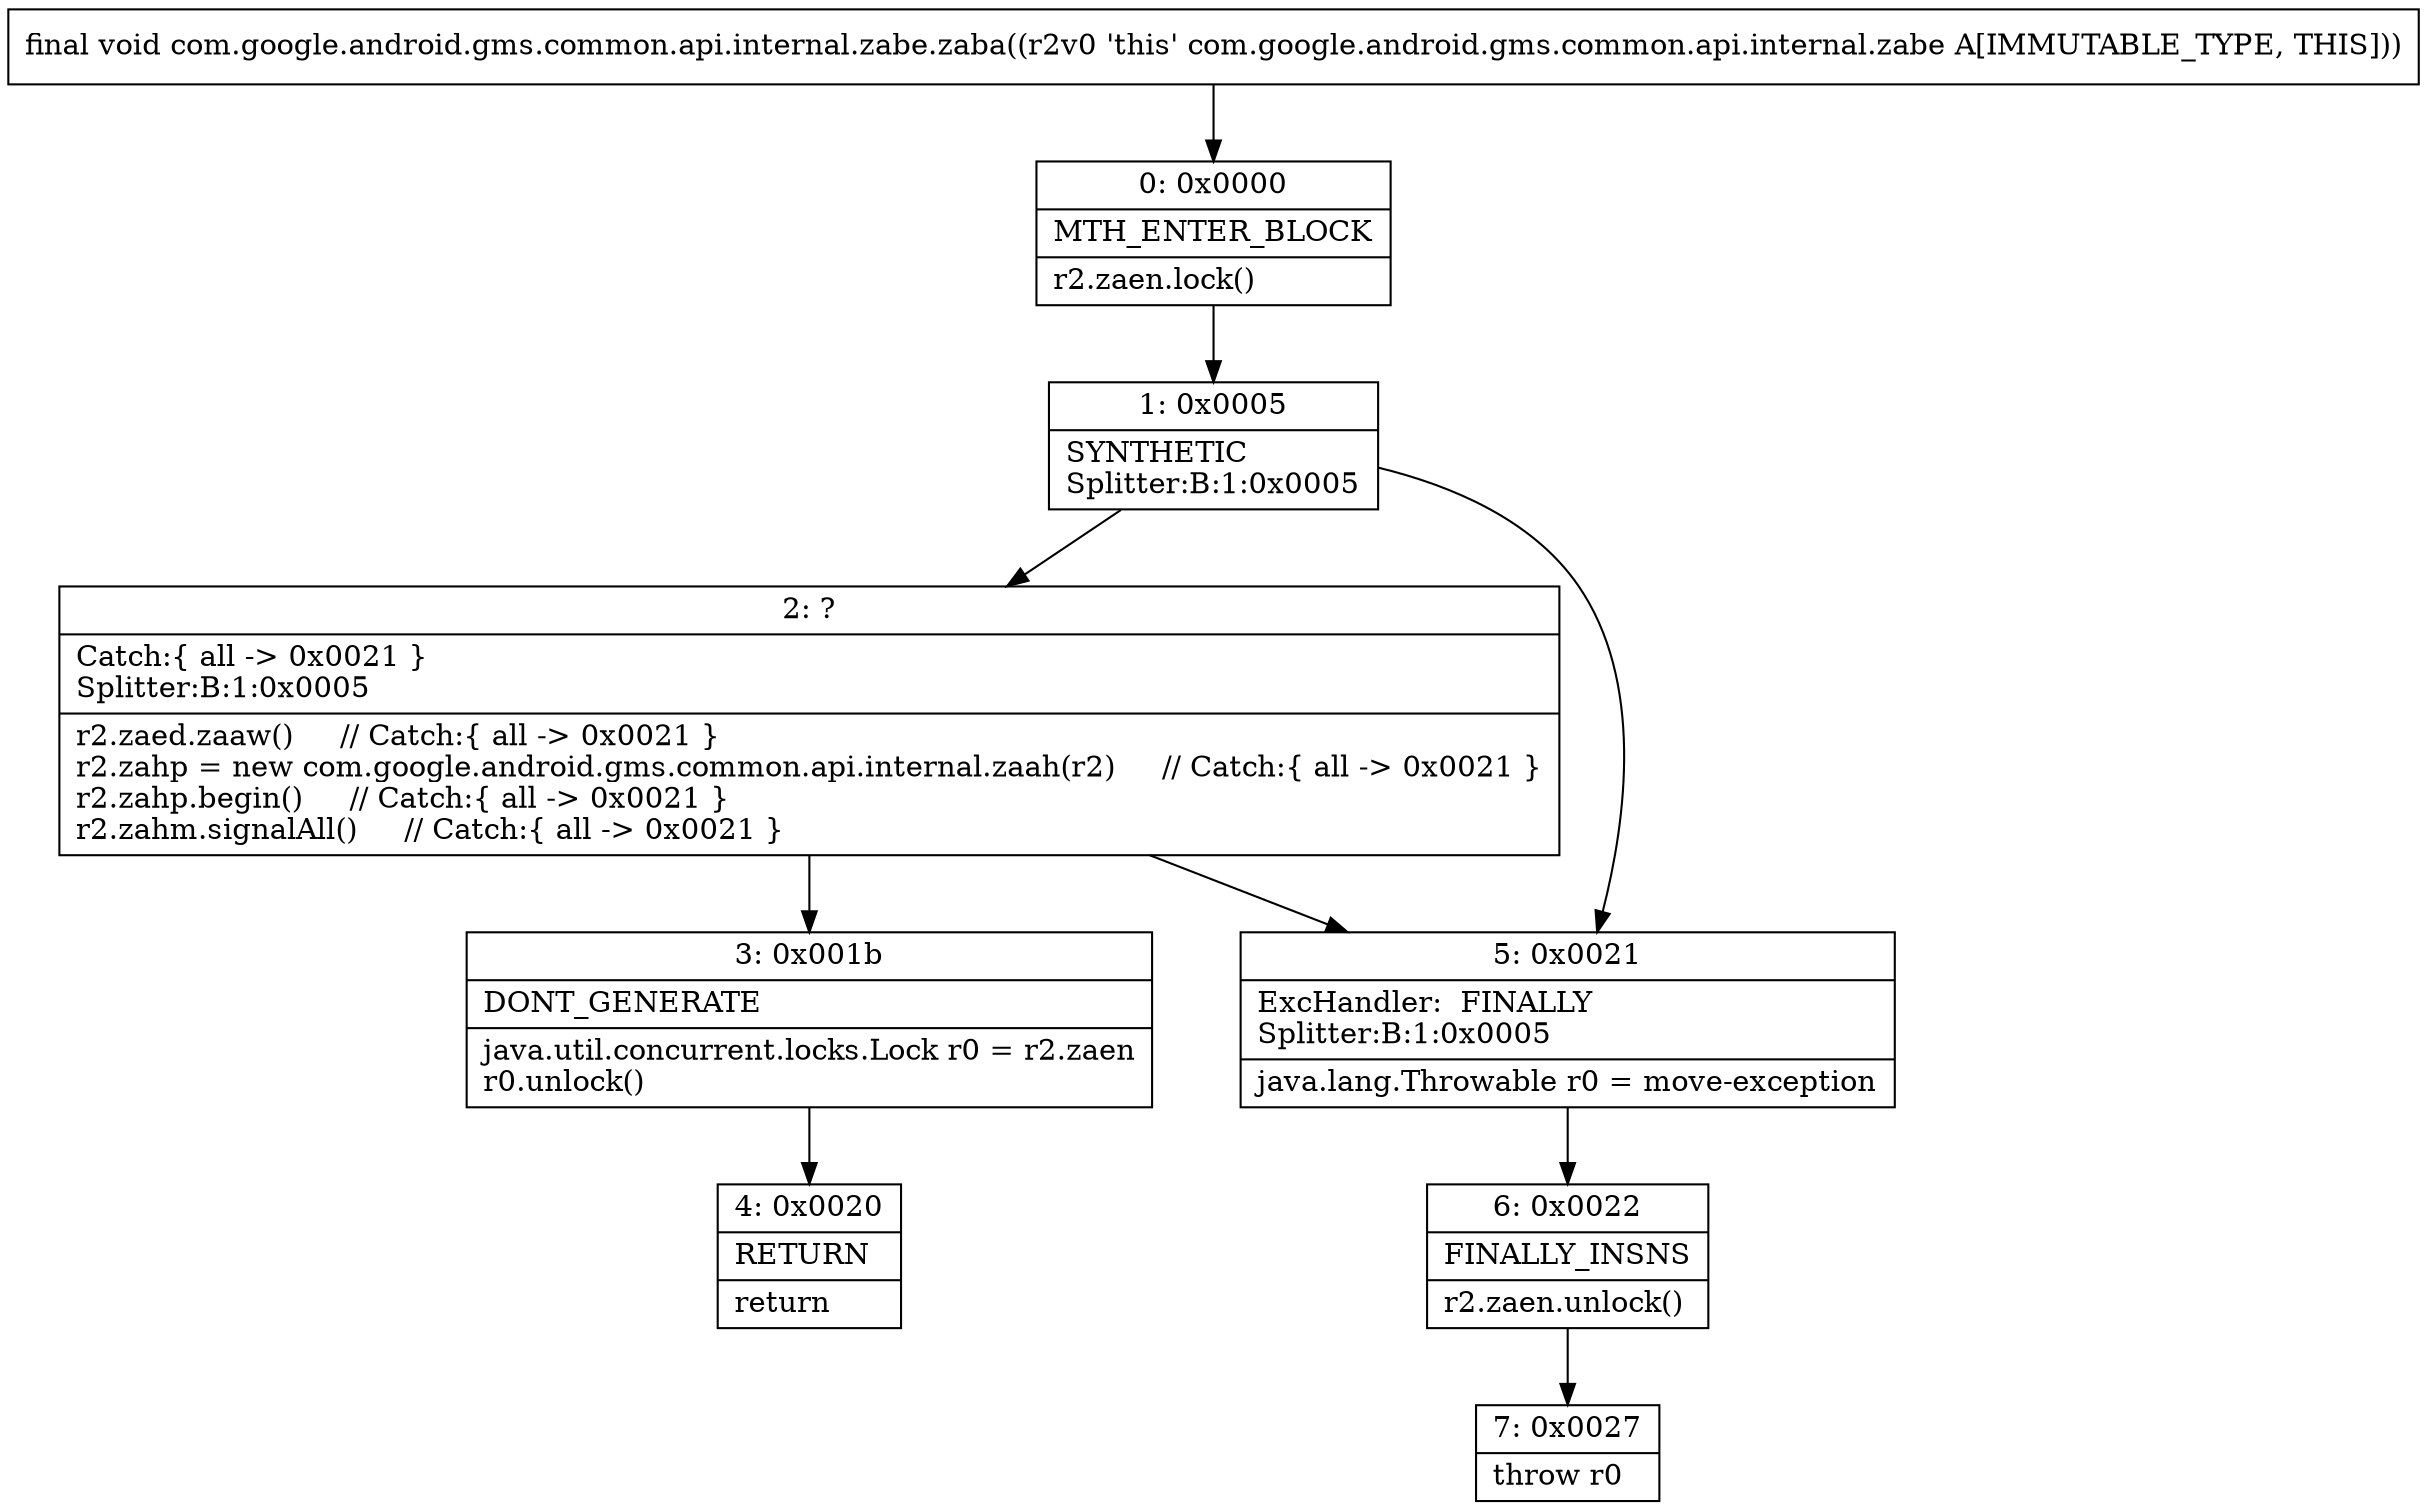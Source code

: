 digraph "CFG forcom.google.android.gms.common.api.internal.zabe.zaba()V" {
Node_0 [shape=record,label="{0\:\ 0x0000|MTH_ENTER_BLOCK\l|r2.zaen.lock()\l}"];
Node_1 [shape=record,label="{1\:\ 0x0005|SYNTHETIC\lSplitter:B:1:0x0005\l}"];
Node_2 [shape=record,label="{2\:\ ?|Catch:\{ all \-\> 0x0021 \}\lSplitter:B:1:0x0005\l|r2.zaed.zaaw()     \/\/ Catch:\{ all \-\> 0x0021 \}\lr2.zahp = new com.google.android.gms.common.api.internal.zaah(r2)     \/\/ Catch:\{ all \-\> 0x0021 \}\lr2.zahp.begin()     \/\/ Catch:\{ all \-\> 0x0021 \}\lr2.zahm.signalAll()     \/\/ Catch:\{ all \-\> 0x0021 \}\l}"];
Node_3 [shape=record,label="{3\:\ 0x001b|DONT_GENERATE\l|java.util.concurrent.locks.Lock r0 = r2.zaen\lr0.unlock()\l}"];
Node_4 [shape=record,label="{4\:\ 0x0020|RETURN\l|return\l}"];
Node_5 [shape=record,label="{5\:\ 0x0021|ExcHandler:  FINALLY\lSplitter:B:1:0x0005\l|java.lang.Throwable r0 = move\-exception\l}"];
Node_6 [shape=record,label="{6\:\ 0x0022|FINALLY_INSNS\l|r2.zaen.unlock()\l}"];
Node_7 [shape=record,label="{7\:\ 0x0027|throw r0\l}"];
MethodNode[shape=record,label="{final void com.google.android.gms.common.api.internal.zabe.zaba((r2v0 'this' com.google.android.gms.common.api.internal.zabe A[IMMUTABLE_TYPE, THIS])) }"];
MethodNode -> Node_0;
Node_0 -> Node_1;
Node_1 -> Node_2;
Node_1 -> Node_5;
Node_2 -> Node_3;
Node_2 -> Node_5;
Node_3 -> Node_4;
Node_5 -> Node_6;
Node_6 -> Node_7;
}

